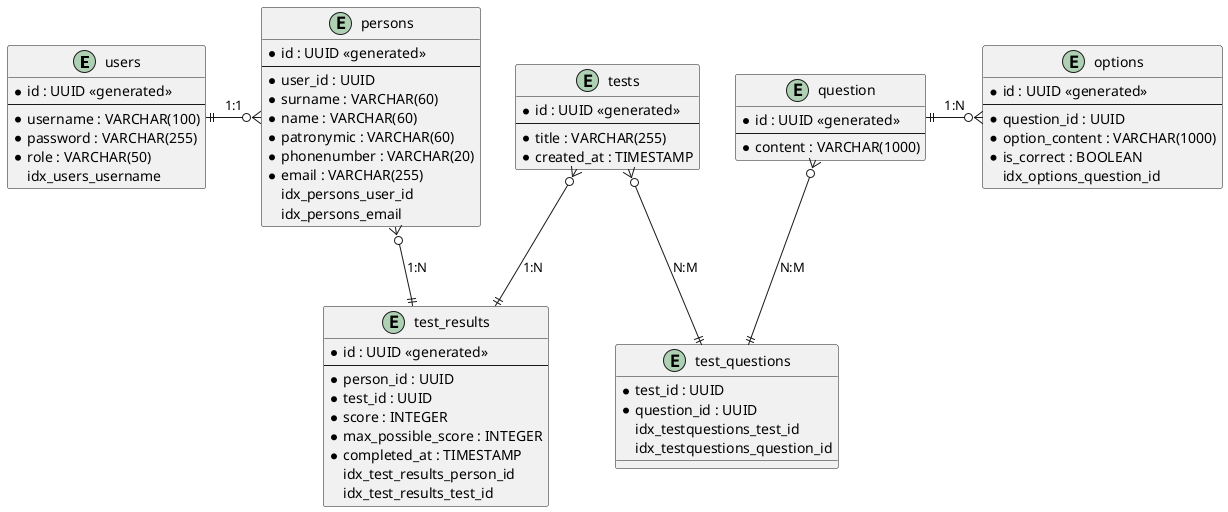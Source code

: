 @startuml

entity users {
  * id : UUID <<generated>>
  --
  * username : VARCHAR(100)
  * password : VARCHAR(255)
  * role : VARCHAR(50)
}

entity persons {
  * id : UUID <<generated>>
  --
  * user_id : UUID
  * surname : VARCHAR(60)
  * name : VARCHAR(60)
  * patronymic : VARCHAR(60)
  * phonenumber : VARCHAR(20)
  * email : VARCHAR(255)
}

entity question {
  * id : UUID <<generated>>
  --
  * content : VARCHAR(1000)
}

entity options {
  * id : UUID <<generated>>
  --
  * question_id : UUID
  * option_content : VARCHAR(1000)
  * is_correct : BOOLEAN
}

entity tests {
  * id : UUID <<generated>>
  --
  * title : VARCHAR(255)
  * created_at : TIMESTAMP
}

entity test_questions {
  * test_id : UUID
  * question_id : UUID
}

entity test_results {
  * id : UUID <<generated>>
  --
  * person_id : UUID
  * test_id : UUID
  * score : INTEGER
  * max_possible_score : INTEGER
  * completed_at : TIMESTAMP
}

users ||-o{ persons : "1:1"
persons }o--|| test_results : "1:N"

question ||-o{ options : "1:N"
question }o--|| test_questions : "N:M"
tests }o--|| test_questions : "N:M"

tests }o--|| test_results : "1:N"

users : idx_users_username
persons : idx_persons_user_id
persons : idx_persons_email
options : idx_options_question_id
test_questions : idx_testquestions_test_id
test_questions : idx_testquestions_question_id
test_results : idx_test_results_person_id
test_results : idx_test_results_test_id
@enduml